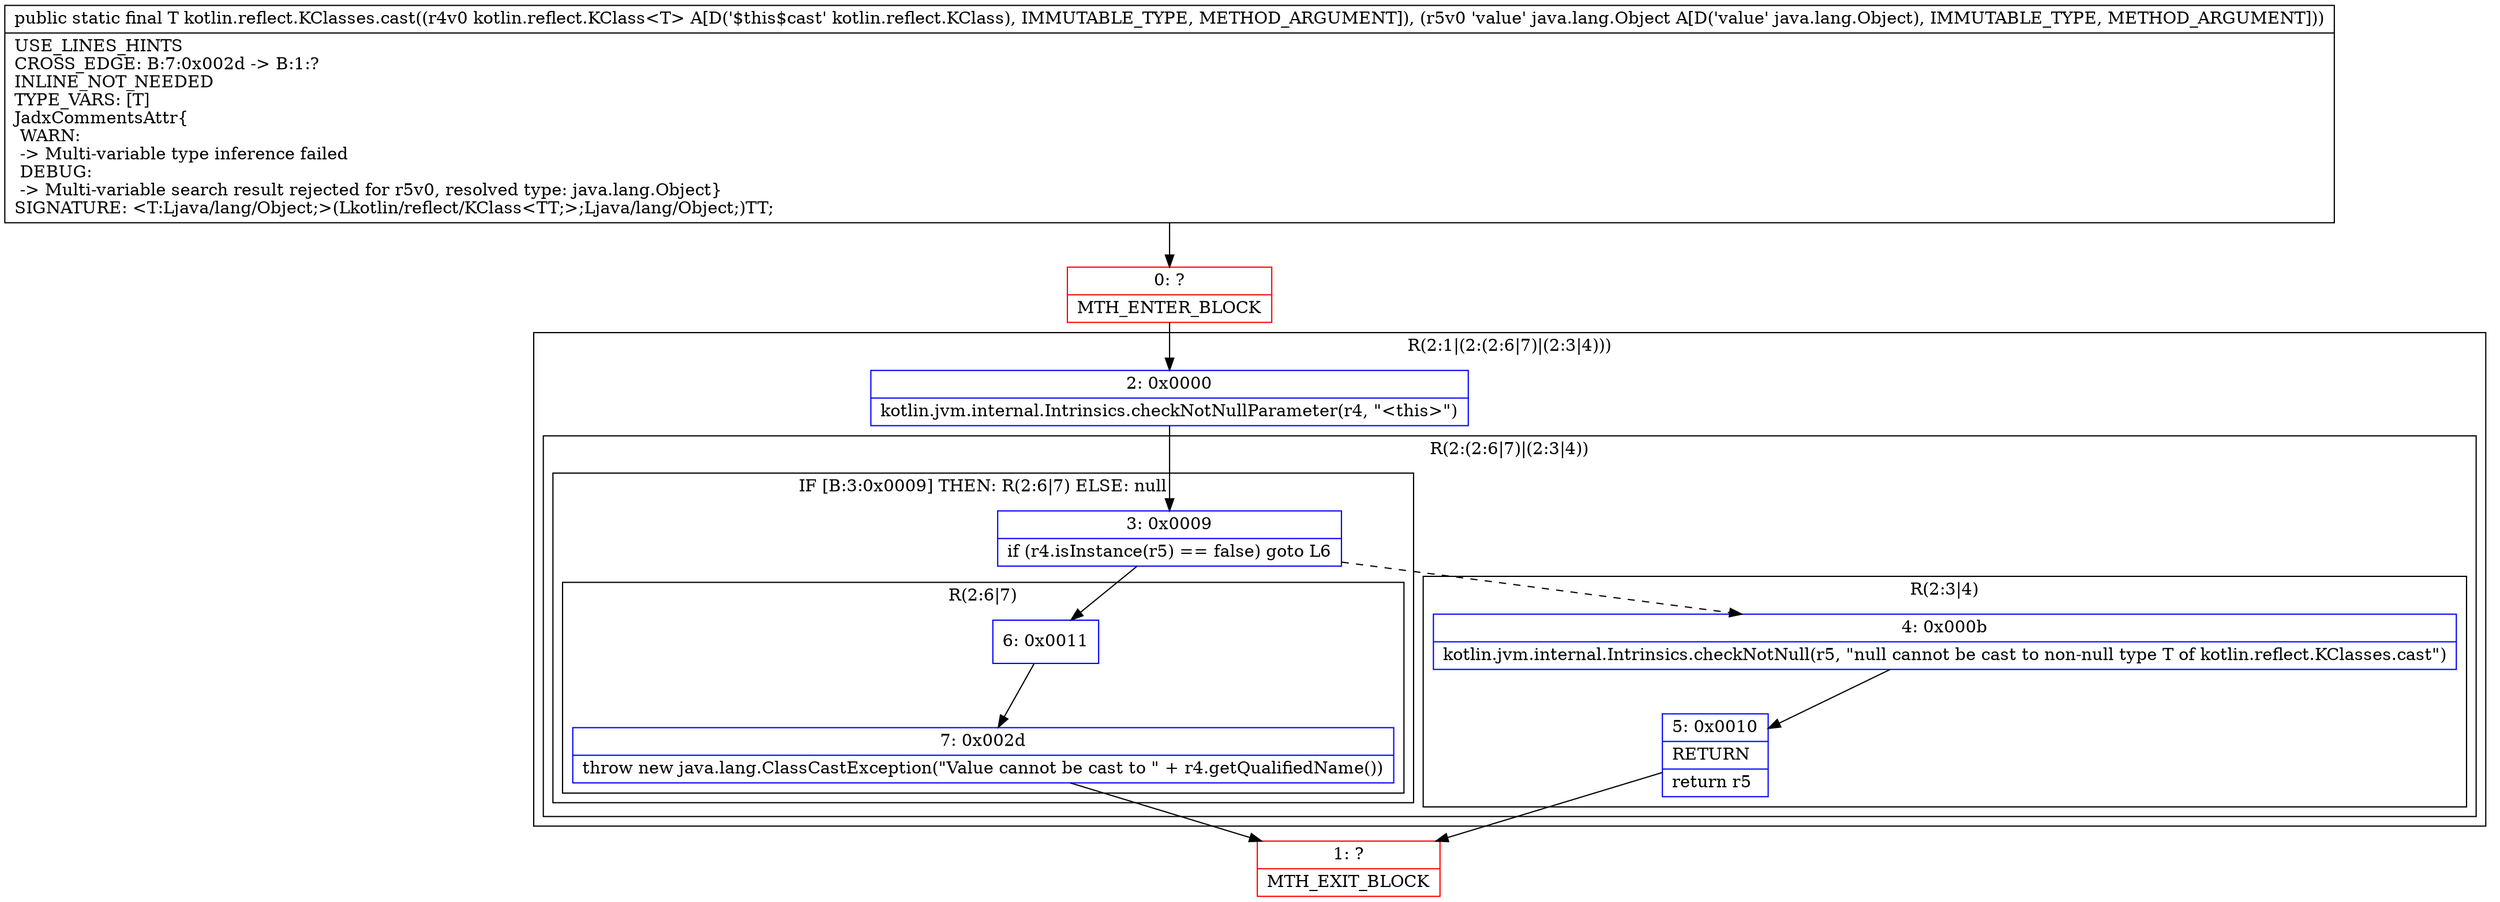 digraph "CFG forkotlin.reflect.KClasses.cast(Lkotlin\/reflect\/KClass;Ljava\/lang\/Object;)Ljava\/lang\/Object;" {
subgraph cluster_Region_391620146 {
label = "R(2:1|(2:(2:6|7)|(2:3|4)))";
node [shape=record,color=blue];
Node_2 [shape=record,label="{2\:\ 0x0000|kotlin.jvm.internal.Intrinsics.checkNotNullParameter(r4, \"\<this\>\")\l}"];
subgraph cluster_Region_281660544 {
label = "R(2:(2:6|7)|(2:3|4))";
node [shape=record,color=blue];
subgraph cluster_IfRegion_1163957572 {
label = "IF [B:3:0x0009] THEN: R(2:6|7) ELSE: null";
node [shape=record,color=blue];
Node_3 [shape=record,label="{3\:\ 0x0009|if (r4.isInstance(r5) == false) goto L6\l}"];
subgraph cluster_Region_723520828 {
label = "R(2:6|7)";
node [shape=record,color=blue];
Node_6 [shape=record,label="{6\:\ 0x0011}"];
Node_7 [shape=record,label="{7\:\ 0x002d|throw new java.lang.ClassCastException(\"Value cannot be cast to \" + r4.getQualifiedName())\l}"];
}
}
subgraph cluster_Region_23873628 {
label = "R(2:3|4)";
node [shape=record,color=blue];
Node_4 [shape=record,label="{4\:\ 0x000b|kotlin.jvm.internal.Intrinsics.checkNotNull(r5, \"null cannot be cast to non\-null type T of kotlin.reflect.KClasses.cast\")\l}"];
Node_5 [shape=record,label="{5\:\ 0x0010|RETURN\l|return r5\l}"];
}
}
}
Node_0 [shape=record,color=red,label="{0\:\ ?|MTH_ENTER_BLOCK\l}"];
Node_1 [shape=record,color=red,label="{1\:\ ?|MTH_EXIT_BLOCK\l}"];
MethodNode[shape=record,label="{public static final T kotlin.reflect.KClasses.cast((r4v0 kotlin.reflect.KClass\<T\> A[D('$this$cast' kotlin.reflect.KClass), IMMUTABLE_TYPE, METHOD_ARGUMENT]), (r5v0 'value' java.lang.Object A[D('value' java.lang.Object), IMMUTABLE_TYPE, METHOD_ARGUMENT]))  | USE_LINES_HINTS\lCROSS_EDGE: B:7:0x002d \-\> B:1:?\lINLINE_NOT_NEEDED\lTYPE_VARS: [T]\lJadxCommentsAttr\{\l WARN: \l \-\> Multi\-variable type inference failed\l DEBUG: \l \-\> Multi\-variable search result rejected for r5v0, resolved type: java.lang.Object\}\lSIGNATURE: \<T:Ljava\/lang\/Object;\>(Lkotlin\/reflect\/KClass\<TT;\>;Ljava\/lang\/Object;)TT;\l}"];
MethodNode -> Node_0;Node_2 -> Node_3;
Node_3 -> Node_4[style=dashed];
Node_3 -> Node_6;
Node_6 -> Node_7;
Node_7 -> Node_1;
Node_4 -> Node_5;
Node_5 -> Node_1;
Node_0 -> Node_2;
}

